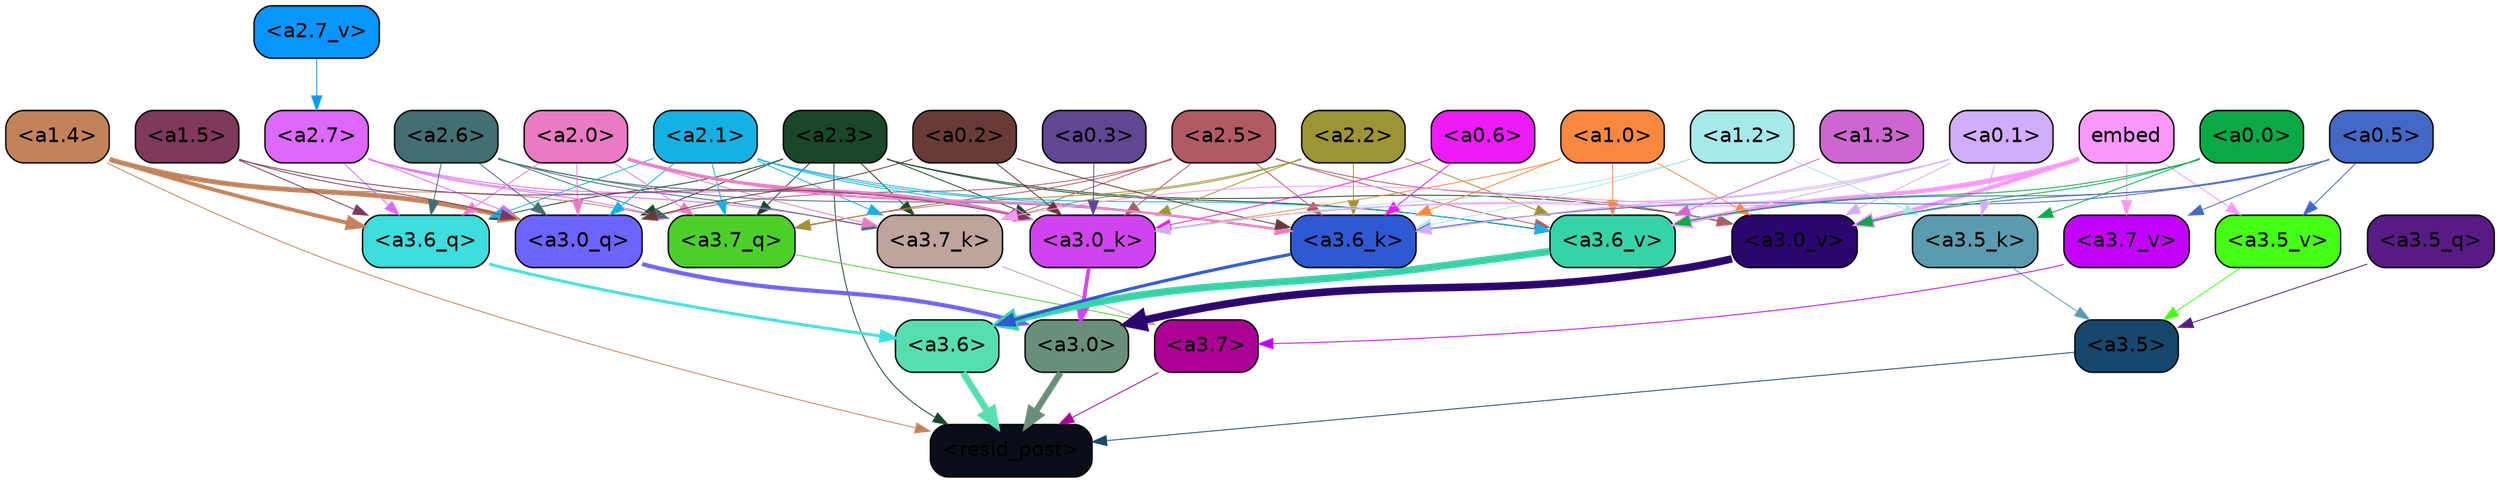 strict digraph "" {
	graph [bgcolor=transparent,
		layout=dot,
		overlap=false,
		splines=true
	];
	"<a3.7>"	[color=black,
		fillcolor="#ab0094",
		fontname=Helvetica,
		shape=box,
		style="filled, rounded"];
	"<resid_post>"	[color=black,
		fillcolor="#0a0e19",
		fontname=Helvetica,
		shape=box,
		style="filled, rounded"];
	"<a3.7>" -> "<resid_post>"	[color="#ab0094",
		penwidth=0.6];
	"<a3.6>"	[color=black,
		fillcolor="#57deb0",
		fontname=Helvetica,
		shape=box,
		style="filled, rounded"];
	"<a3.6>" -> "<resid_post>"	[color="#57deb0",
		penwidth=4.646730065345764];
	"<a3.5>"	[color=black,
		fillcolor="#17476c",
		fontname=Helvetica,
		shape=box,
		style="filled, rounded"];
	"<a3.5>" -> "<resid_post>"	[color="#17476c",
		penwidth=0.6];
	"<a3.0>"	[color=black,
		fillcolor="#6a8f79",
		fontname=Helvetica,
		shape=box,
		style="filled, rounded"];
	"<a3.0>" -> "<resid_post>"	[color="#6a8f79",
		penwidth=4.323132634162903];
	"<a2.3>"	[color=black,
		fillcolor="#184829",
		fontname=Helvetica,
		shape=box,
		style="filled, rounded"];
	"<a2.3>" -> "<resid_post>"	[color="#184829",
		penwidth=0.6];
	"<a3.7_q>"	[color=black,
		fillcolor="#4cd029",
		fontname=Helvetica,
		shape=box,
		style="filled, rounded"];
	"<a2.3>" -> "<a3.7_q>"	[color="#184829",
		penwidth=0.6];
	"<a3.6_q>"	[color=black,
		fillcolor="#3ddedd",
		fontname=Helvetica,
		shape=box,
		style="filled, rounded"];
	"<a2.3>" -> "<a3.6_q>"	[color="#184829",
		penwidth=0.6];
	"<a3.0_q>"	[color=black,
		fillcolor="#6d63ff",
		fontname=Helvetica,
		shape=box,
		style="filled, rounded"];
	"<a2.3>" -> "<a3.0_q>"	[color="#184829",
		penwidth=0.6];
	"<a3.7_k>"	[color=black,
		fillcolor="#bfa39d",
		fontname=Helvetica,
		shape=box,
		style="filled, rounded"];
	"<a2.3>" -> "<a3.7_k>"	[color="#184829",
		penwidth=0.6];
	"<a3.0_k>"	[color=black,
		fillcolor="#d143ef",
		fontname=Helvetica,
		shape=box,
		style="filled, rounded"];
	"<a2.3>" -> "<a3.0_k>"	[color="#184829",
		penwidth=0.6];
	"<a3.6_v>"	[color=black,
		fillcolor="#35d4a7",
		fontname=Helvetica,
		shape=box,
		style="filled, rounded"];
	"<a2.3>" -> "<a3.6_v>"	[color="#184829",
		penwidth=0.6];
	"<a3.0_v>"	[color=black,
		fillcolor="#2b066f",
		fontname=Helvetica,
		shape=box,
		style="filled, rounded"];
	"<a2.3>" -> "<a3.0_v>"	[color="#184829",
		penwidth=0.6];
	"<a1.4>"	[color=black,
		fillcolor="#c2835a",
		fontname=Helvetica,
		shape=box,
		style="filled, rounded"];
	"<a1.4>" -> "<resid_post>"	[color="#c2835a",
		penwidth=0.6];
	"<a1.4>" -> "<a3.7_q>"	[color="#c2835a",
		penwidth=0.6];
	"<a1.4>" -> "<a3.6_q>"	[color="#c2835a",
		penwidth=2.700703263282776];
	"<a1.4>" -> "<a3.0_q>"	[color="#c2835a",
		penwidth=3.34255850315094];
	"<a3.7_q>" -> "<a3.7>"	[color="#4cd029",
		penwidth=0.6];
	"<a3.6_q>" -> "<a3.6>"	[color="#3ddedd",
		penwidth=2.03758105635643];
	"<a3.5_q>"	[color=black,
		fillcolor="#571b83",
		fontname=Helvetica,
		shape=box,
		style="filled, rounded"];
	"<a3.5_q>" -> "<a3.5>"	[color="#571b83",
		penwidth=0.6];
	"<a3.0_q>" -> "<a3.0>"	[color="#6d63ff",
		penwidth=2.8638100624084473];
	"<a3.7_k>" -> "<a3.7>"	[color="#bfa39d",
		penwidth=0.6];
	"<a3.6_k>"	[color=black,
		fillcolor="#2e59d3",
		fontname=Helvetica,
		shape=box,
		style="filled, rounded"];
	"<a3.6_k>" -> "<a3.6>"	[color="#2e59d3",
		penwidth=2.174198240041733];
	"<a3.5_k>"	[color=black,
		fillcolor="#5b9baf",
		fontname=Helvetica,
		shape=box,
		style="filled, rounded"];
	"<a3.5_k>" -> "<a3.5>"	[color="#5b9baf",
		penwidth=0.6];
	"<a3.0_k>" -> "<a3.0>"	[color="#d143ef",
		penwidth=2.6274144649505615];
	"<a3.7_v>"	[color=black,
		fillcolor="#c101fa",
		fontname=Helvetica,
		shape=box,
		style="filled, rounded"];
	"<a3.7_v>" -> "<a3.7>"	[color="#c101fa",
		penwidth=0.6];
	"<a3.6_v>" -> "<a3.6>"	[color="#35d4a7",
		penwidth=5.002329230308533];
	"<a3.5_v>"	[color=black,
		fillcolor="#45ff15",
		fontname=Helvetica,
		shape=box,
		style="filled, rounded"];
	"<a3.5_v>" -> "<a3.5>"	[color="#45ff15",
		penwidth=0.6];
	"<a3.0_v>" -> "<a3.0>"	[color="#2b066f",
		penwidth=5.188832879066467];
	"<a2.7>"	[color=black,
		fillcolor="#dd68fa",
		fontname=Helvetica,
		shape=box,
		style="filled, rounded"];
	"<a2.7>" -> "<a3.7_q>"	[color="#dd68fa",
		penwidth=0.6];
	"<a2.7>" -> "<a3.6_q>"	[color="#dd68fa",
		penwidth=0.6];
	"<a2.7>" -> "<a3.0_q>"	[color="#dd68fa",
		penwidth=0.6];
	"<a2.7>" -> "<a3.7_k>"	[color="#dd68fa",
		penwidth=0.6];
	"<a2.7>" -> "<a3.0_k>"	[color="#dd68fa",
		penwidth=0.6];
	"<a2.6>"	[color=black,
		fillcolor="#436e73",
		fontname=Helvetica,
		shape=box,
		style="filled, rounded"];
	"<a2.6>" -> "<a3.7_q>"	[color="#436e73",
		penwidth=0.6];
	"<a2.6>" -> "<a3.6_q>"	[color="#436e73",
		penwidth=0.6];
	"<a2.6>" -> "<a3.0_q>"	[color="#436e73",
		penwidth=0.6];
	"<a2.6>" -> "<a3.7_k>"	[color="#436e73",
		penwidth=0.6];
	"<a2.6>" -> "<a3.6_k>"	[color="#436e73",
		penwidth=0.6];
	"<a2.6>" -> "<a3.0_k>"	[color="#436e73",
		penwidth=0.6];
	"<a2.5>"	[color=black,
		fillcolor="#b15a66",
		fontname=Helvetica,
		shape=box,
		style="filled, rounded"];
	"<a2.5>" -> "<a3.7_q>"	[color="#b15a66",
		penwidth=0.6];
	"<a2.5>" -> "<a3.0_q>"	[color="#b15a66",
		penwidth=0.6];
	"<a2.5>" -> "<a3.7_k>"	[color="#b15a66",
		penwidth=0.6];
	"<a2.5>" -> "<a3.6_k>"	[color="#b15a66",
		penwidth=0.6];
	"<a2.5>" -> "<a3.0_k>"	[color="#b15a66",
		penwidth=0.6];
	"<a2.5>" -> "<a3.6_v>"	[color="#b15a66",
		penwidth=0.6];
	"<a2.5>" -> "<a3.0_v>"	[color="#b15a66",
		penwidth=0.6];
	"<a2.2>"	[color=black,
		fillcolor="#9c9435",
		fontname=Helvetica,
		shape=box,
		style="filled, rounded"];
	"<a2.2>" -> "<a3.7_q>"	[color="#9c9435",
		penwidth=0.6];
	"<a2.2>" -> "<a3.7_k>"	[color="#9c9435",
		penwidth=0.6];
	"<a2.2>" -> "<a3.6_k>"	[color="#9c9435",
		penwidth=0.6];
	"<a2.2>" -> "<a3.0_k>"	[color="#9c9435",
		penwidth=0.6];
	"<a2.2>" -> "<a3.6_v>"	[color="#9c9435",
		penwidth=0.6];
	"<a2.1>"	[color=black,
		fillcolor="#13b2e2",
		fontname=Helvetica,
		shape=box,
		style="filled, rounded"];
	"<a2.1>" -> "<a3.7_q>"	[color="#13b2e2",
		penwidth=0.6];
	"<a2.1>" -> "<a3.6_q>"	[color="#13b2e2",
		penwidth=0.6];
	"<a2.1>" -> "<a3.0_q>"	[color="#13b2e2",
		penwidth=0.6];
	"<a2.1>" -> "<a3.7_k>"	[color="#13b2e2",
		penwidth=0.6];
	"<a2.1>" -> "<a3.6_k>"	[color="#13b2e2",
		penwidth=0.6];
	"<a2.1>" -> "<a3.0_k>"	[color="#13b2e2",
		penwidth=0.6];
	"<a2.1>" -> "<a3.6_v>"	[color="#13b2e2",
		penwidth=0.6];
	"<a2.0>"	[color=black,
		fillcolor="#ea7bc2",
		fontname=Helvetica,
		shape=box,
		style="filled, rounded"];
	"<a2.0>" -> "<a3.7_q>"	[color="#ea7bc2",
		penwidth=0.6];
	"<a2.0>" -> "<a3.6_q>"	[color="#ea7bc2",
		penwidth=0.6];
	"<a2.0>" -> "<a3.0_q>"	[color="#ea7bc2",
		penwidth=0.6];
	"<a2.0>" -> "<a3.7_k>"	[color="#ea7bc2",
		penwidth=0.6];
	"<a2.0>" -> "<a3.6_k>"	[color="#ea7bc2",
		penwidth=1.6454488784074783];
	"<a2.0>" -> "<a3.0_k>"	[color="#ea7bc2",
		penwidth=2.2218968719244003];
	"<a1.5>"	[color=black,
		fillcolor="#7f395a",
		fontname=Helvetica,
		shape=box,
		style="filled, rounded"];
	"<a1.5>" -> "<a3.6_q>"	[color="#7f395a",
		penwidth=0.6];
	"<a1.5>" -> "<a3.0_q>"	[color="#7f395a",
		penwidth=0.6];
	"<a1.5>" -> "<a3.0_k>"	[color="#7f395a",
		penwidth=0.6];
	"<a0.2>"	[color=black,
		fillcolor="#693b36",
		fontname=Helvetica,
		shape=box,
		style="filled, rounded"];
	"<a0.2>" -> "<a3.0_q>"	[color="#693b36",
		penwidth=0.6];
	"<a0.2>" -> "<a3.6_k>"	[color="#693b36",
		penwidth=0.6];
	"<a0.2>" -> "<a3.0_k>"	[color="#693b36",
		penwidth=0.6];
	embed	[color=black,
		fillcolor="#fa98f9",
		fontname=Helvetica,
		shape=box,
		style="filled, rounded"];
	embed -> "<a3.7_k>"	[color="#fa98f9",
		penwidth=0.6];
	embed -> "<a3.6_k>"	[color="#fa98f9",
		penwidth=0.6];
	embed -> "<a3.0_k>"	[color="#fa98f9",
		penwidth=0.6];
	embed -> "<a3.7_v>"	[color="#fa98f9",
		penwidth=0.6];
	embed -> "<a3.6_v>"	[color="#fa98f9",
		penwidth=2.8301228284835815];
	embed -> "<a3.5_v>"	[color="#fa98f9",
		penwidth=0.6];
	embed -> "<a3.0_v>"	[color="#fa98f9",
		penwidth=2.7660785913467407];
	"<a1.2>"	[color=black,
		fillcolor="#a7e8ea",
		fontname=Helvetica,
		shape=box,
		style="filled, rounded"];
	"<a1.2>" -> "<a3.6_k>"	[color="#a7e8ea",
		penwidth=0.6];
	"<a1.2>" -> "<a3.5_k>"	[color="#a7e8ea",
		penwidth=0.6];
	"<a1.2>" -> "<a3.0_k>"	[color="#a7e8ea",
		penwidth=0.6];
	"<a1.0>"	[color=black,
		fillcolor="#f8883e",
		fontname=Helvetica,
		shape=box,
		style="filled, rounded"];
	"<a1.0>" -> "<a3.6_k>"	[color="#f8883e",
		penwidth=0.6];
	"<a1.0>" -> "<a3.0_k>"	[color="#f8883e",
		penwidth=0.6];
	"<a1.0>" -> "<a3.6_v>"	[color="#f8883e",
		penwidth=0.6];
	"<a1.0>" -> "<a3.0_v>"	[color="#f8883e",
		penwidth=0.6];
	"<a0.6>"	[color=black,
		fillcolor="#ef1af8",
		fontname=Helvetica,
		shape=box,
		style="filled, rounded"];
	"<a0.6>" -> "<a3.6_k>"	[color="#ef1af8",
		penwidth=0.6];
	"<a0.6>" -> "<a3.0_k>"	[color="#ef1af8",
		penwidth=0.6];
	"<a0.5>"	[color=black,
		fillcolor="#4468c6",
		fontname=Helvetica,
		shape=box,
		style="filled, rounded"];
	"<a0.5>" -> "<a3.6_k>"	[color="#4468c6",
		penwidth=0.6];
	"<a0.5>" -> "<a3.7_v>"	[color="#4468c6",
		penwidth=0.6];
	"<a0.5>" -> "<a3.6_v>"	[color="#4468c6",
		penwidth=0.6];
	"<a0.5>" -> "<a3.5_v>"	[color="#4468c6",
		penwidth=0.6];
	"<a0.5>" -> "<a3.0_v>"	[color="#4468c6",
		penwidth=0.6124261617660522];
	"<a0.1>"	[color=black,
		fillcolor="#d1adfa",
		fontname=Helvetica,
		shape=box,
		style="filled, rounded"];
	"<a0.1>" -> "<a3.6_k>"	[color="#d1adfa",
		penwidth=0.6];
	"<a0.1>" -> "<a3.5_k>"	[color="#d1adfa",
		penwidth=0.6];
	"<a0.1>" -> "<a3.0_k>"	[color="#d1adfa",
		penwidth=0.6];
	"<a0.1>" -> "<a3.6_v>"	[color="#d1adfa",
		penwidth=0.6];
	"<a0.1>" -> "<a3.0_v>"	[color="#d1adfa",
		penwidth=0.6];
	"<a0.0>"	[color=black,
		fillcolor="#09a946",
		fontname=Helvetica,
		shape=box,
		style="filled, rounded"];
	"<a0.0>" -> "<a3.5_k>"	[color="#09a946",
		penwidth=0.6];
	"<a0.0>" -> "<a3.6_v>"	[color="#09a946",
		penwidth=0.6];
	"<a0.0>" -> "<a3.0_v>"	[color="#09a946",
		penwidth=0.6];
	"<a0.3>"	[color=black,
		fillcolor="#5f4792",
		fontname=Helvetica,
		shape=box,
		style="filled, rounded"];
	"<a0.3>" -> "<a3.0_k>"	[color="#5f4792",
		penwidth=0.6];
	"<a1.3>"	[color=black,
		fillcolor="#cc66d0",
		fontname=Helvetica,
		shape=box,
		style="filled, rounded"];
	"<a1.3>" -> "<a3.6_v>"	[color="#cc66d0",
		penwidth=0.6];
	"<a2.7_v>"	[color=black,
		fillcolor="#0795ff",
		fontname=Helvetica,
		shape=box,
		style="filled, rounded"];
	"<a2.7_v>" -> "<a2.7>"	[color="#0795ff",
		penwidth=0.6];
}
